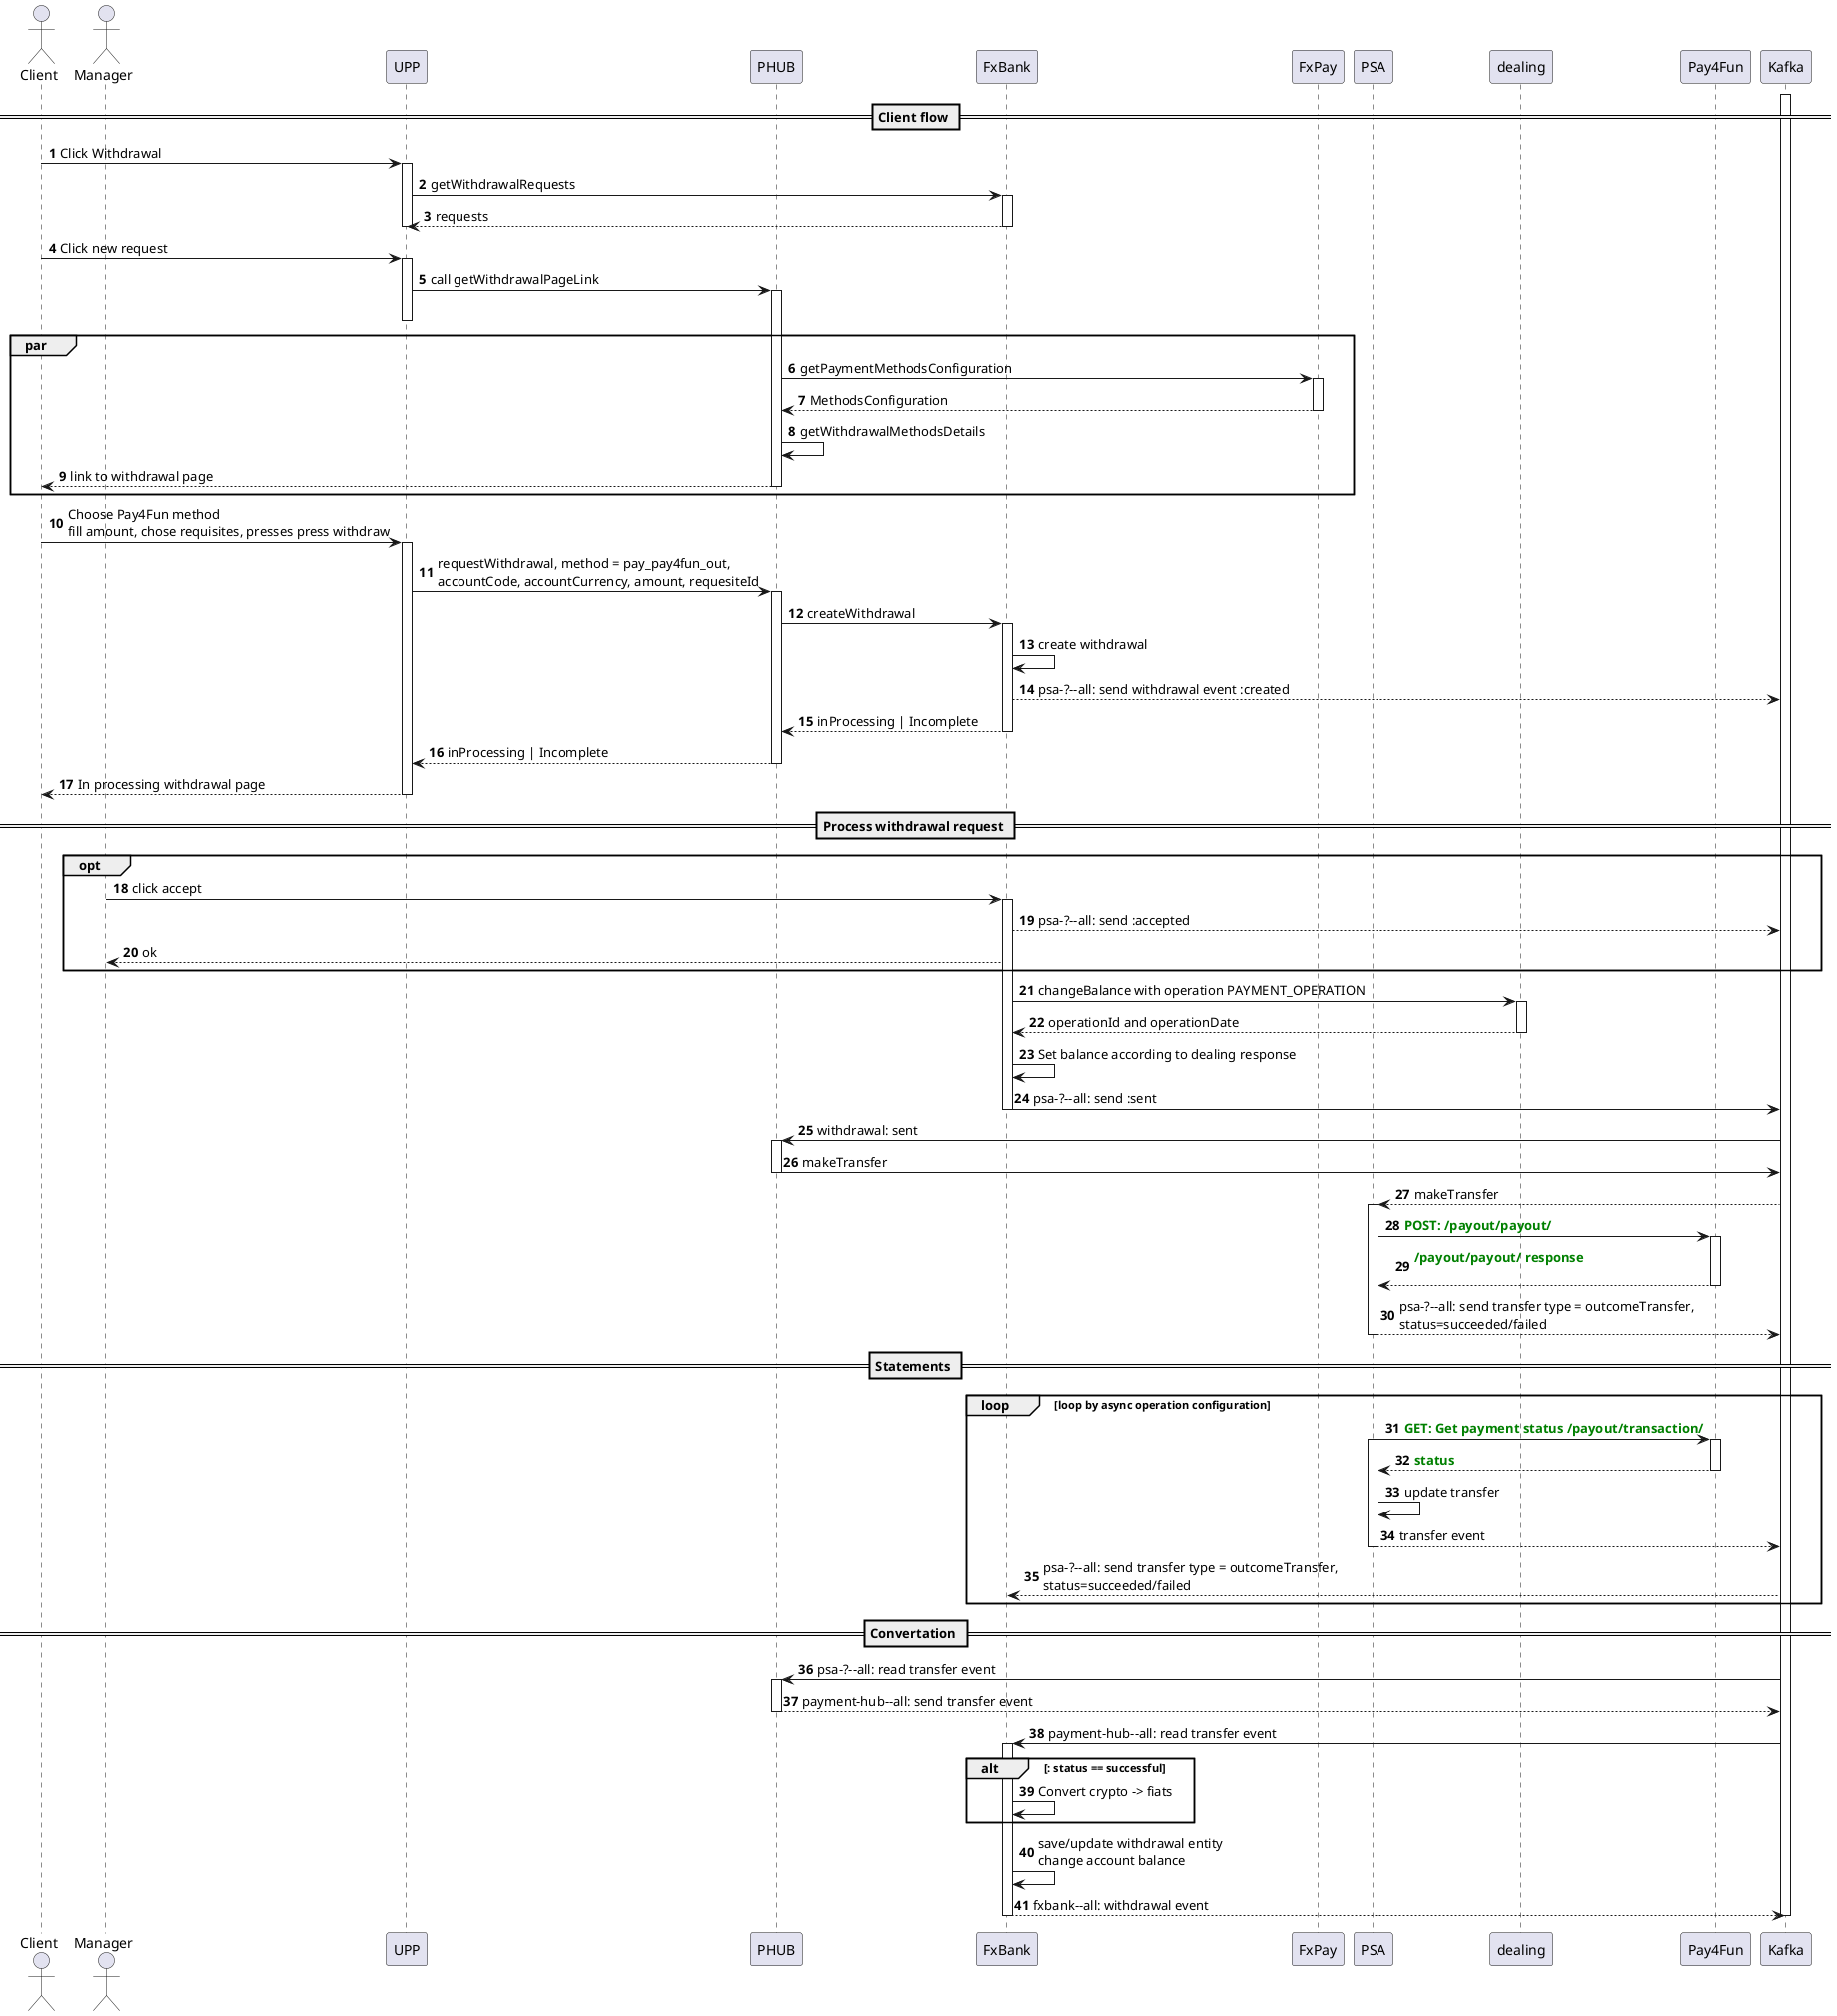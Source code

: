 @startuml
autonumber

actor Client
actor Manager
participant UPP
participant PHUB
participant FxBank
participant FxPay
participant PSA
participant dealing
participant Pay4Fun
participant Kafka

== Client flow ==

activate Kafka

Client -> UPP ++: Click Withdrawal
UPP -> FxBank ++: getWithdrawalRequests
FxBank --> UPP --: requests
deactivate UPP

Client -> UPP ++: Click new request
UPP -> PHUB ++: call getWithdrawalPageLink
deactivate UPP

par
PHUB -> FxPay ++: getPaymentMethodsConfiguration
FxPay --> PHUB --: MethodsConfiguration
PHUB -> PHUB : getWithdrawalMethodsDetails
PHUB --> Client --: link to withdrawal page
end

deactivate Client

Client -> UPP ++: Choose Pay4Fun method\nfill amount, chose requisites, presses press withdraw
UPP -> PHUB ++: requestWithdrawal, method = pay_pay4fun_out,\naccountCode, accountCurrency, amount, requesiteId
PHUB -> FxBank ++: createWithdrawal
FxBank -> FxBank : create withdrawal
FxBank --> Kafka : psa-?--all: send withdrawal event :created
FxBank --> PHUB --: inProcessing | Incomplete
PHUB --> UPP --: inProcessing | Incomplete
UPP --> Client --: In processing withdrawal page

== Process withdrawal request ==

opt
    Manager -> FxBank ++: click accept
    FxBank --> Kafka : psa-?--all: send :accepted
    FxBank --> Manager : ok
end


FxBank -> dealing ++: changeBalance with operation PAYMENT_OPERATION
dealing --> FxBank --:  operationId and operationDate
FxBank -> FxBank : Set balance according to dealing response 
FxBank -> Kafka --: psa-?--all: send :sent

Kafka -> PHUB ++: withdrawal: sent
PHUB -> Kafka --: makeTransfer
Kafka --> PSA ++: makeTransfer
PSA -> Pay4Fun ++: <b><font color=green>POST: /payout/payout/
Pay4Fun --> PSA --: <b><font color=green>/payout/payout/ response \n
PSA --> Kafka --: psa-?--all: send transfer type = outcomeTransfer, \nstatus=succeeded/failed

deactivate PSA


== Statements ==
    loop loop by async operation configuration
    PSA -> Pay4Fun ++: <b><font color=green>GET: Get payment status /payout/transaction/
    activate PSA
    Pay4Fun --> PSA --: <b><font color=green>status
    PSA -> PSA: update transfer
    PSA --> Kafka --: transfer event
    Kafka --> FxBank : psa-?--all: send transfer type = outcomeTransfer, \nstatus=succeeded/failed
    deactivate PSA
end loop

== Convertation ==
Kafka -> PHUB ++: psa-?--all: read transfer event
PHUB --> Kafka --: payment-hub--all: send transfer event

Kafka -> FxBank ++: payment-hub--all: read transfer event
alt : status == successful
FxBank -> FxBank : Convert crypto -> fiats
end
FxBank -> FxBank: save/update withdrawal entity\nchange account balance
FxBank --> Kafka --: fxbank--all: withdrawal event

deactivate Kafka

@enduml
